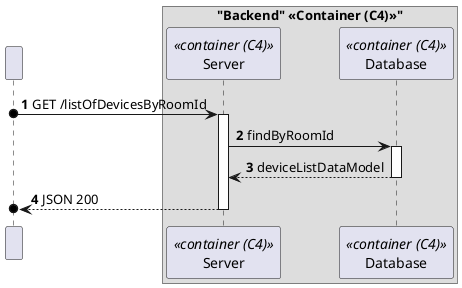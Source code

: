 @startuml
'https://plantuml.com/sequence-diagram
!pragma layout smetana

autonumber

participant " " as HTTP

box "Backend" <<Container (C4)>>"
    participant "Server" as SE<<container (C4)>>
    participant "Database" as DB<<container (C4)>>
end box


HTTP o-> SE : GET /listOfDevicesByRoomId
activate SE

SE -> DB : findByRoomId
activate DB

DB --> SE : deviceListDataModel
deactivate DB


SE -->o HTTP : JSON 200
deactivate SE

deactivate HTTP


@enduml